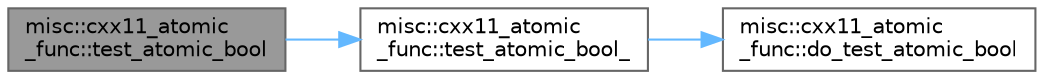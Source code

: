 digraph "misc::cxx11_atomic_func::test_atomic_bool"
{
 // LATEX_PDF_SIZE
  bgcolor="transparent";
  edge [fontname=Helvetica,fontsize=10,labelfontname=Helvetica,labelfontsize=10];
  node [fontname=Helvetica,fontsize=10,shape=box,height=0.2,width=0.4];
  rankdir="LR";
  Node1 [id="Node000001",label="misc::cxx11_atomic\l_func::test_atomic_bool",height=0.2,width=0.4,color="gray40", fillcolor="grey60", style="filled", fontcolor="black",tooltip=" "];
  Node1 -> Node2 [id="edge3_Node000001_Node000002",color="steelblue1",style="solid",tooltip=" "];
  Node2 [id="Node000002",label="misc::cxx11_atomic\l_func::test_atomic_bool_",height=0.2,width=0.4,color="grey40", fillcolor="white", style="filled",URL="$classmisc_1_1cxx11__atomic__func.html#a8ae2753d6d10b6007f13113e9173cb26",tooltip=" "];
  Node2 -> Node3 [id="edge4_Node000002_Node000003",color="steelblue1",style="solid",tooltip=" "];
  Node3 [id="Node000003",label="misc::cxx11_atomic\l_func::do_test_atomic_bool",height=0.2,width=0.4,color="grey40", fillcolor="white", style="filled",URL="$classmisc_1_1cxx11__atomic__func.html#a7083a18b05d9709fa4b51eab6ba41cb4",tooltip=" "];
}
